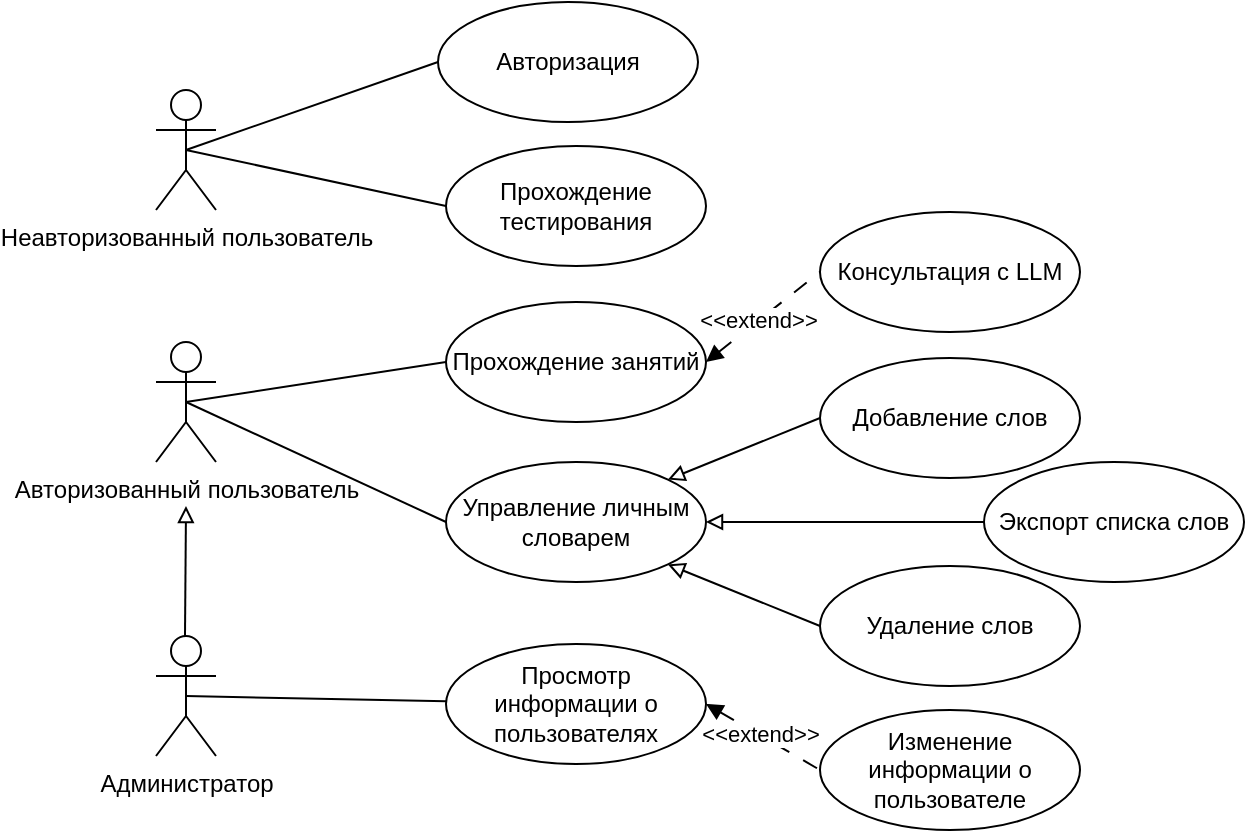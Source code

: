 <mxfile version="28.2.8">
  <diagram name="Страница — 1" id="oSS6Hki3Kq-PbnaiJcyM">
    <mxGraphModel dx="1426" dy="751" grid="0" gridSize="10" guides="1" tooltips="1" connect="1" arrows="1" fold="1" page="1" pageScale="1" pageWidth="827" pageHeight="1169" math="0" shadow="0">
      <root>
        <mxCell id="0" />
        <mxCell id="1" parent="0" />
        <mxCell id="7RA8IM9PejYXOoCPOWFM-1" value="Неавторизованный пользователь" style="shape=umlActor;verticalLabelPosition=bottom;verticalAlign=top;html=1;outlineConnect=0;" vertex="1" parent="1">
          <mxGeometry x="120" y="234" width="30" height="60" as="geometry" />
        </mxCell>
        <mxCell id="7RA8IM9PejYXOoCPOWFM-2" value="Авторизованный пользователь" style="shape=umlActor;verticalLabelPosition=bottom;verticalAlign=top;html=1;outlineConnect=0;" vertex="1" parent="1">
          <mxGeometry x="120" y="360" width="30" height="60" as="geometry" />
        </mxCell>
        <mxCell id="7RA8IM9PejYXOoCPOWFM-3" value="Администратор" style="shape=umlActor;verticalLabelPosition=bottom;verticalAlign=top;html=1;outlineConnect=0;" vertex="1" parent="1">
          <mxGeometry x="120" y="507" width="30" height="60" as="geometry" />
        </mxCell>
        <mxCell id="7RA8IM9PejYXOoCPOWFM-4" value="" style="endArrow=none;html=1;rounded=0;exitX=0.5;exitY=0.5;exitDx=0;exitDy=0;exitPerimeter=0;entryX=0;entryY=0.5;entryDx=0;entryDy=0;" edge="1" parent="1" source="7RA8IM9PejYXOoCPOWFM-1" target="7RA8IM9PejYXOoCPOWFM-9">
          <mxGeometry width="50" height="50" relative="1" as="geometry">
            <mxPoint x="320" y="464" as="sourcePoint" />
            <mxPoint x="268.32" y="211.02" as="targetPoint" />
          </mxGeometry>
        </mxCell>
        <mxCell id="7RA8IM9PejYXOoCPOWFM-5" value="" style="endArrow=none;html=1;rounded=0;exitX=0.5;exitY=0.5;exitDx=0;exitDy=0;exitPerimeter=0;entryX=0;entryY=0.5;entryDx=0;entryDy=0;" edge="1" parent="1" source="7RA8IM9PejYXOoCPOWFM-1" target="7RA8IM9PejYXOoCPOWFM-8">
          <mxGeometry width="50" height="50" relative="1" as="geometry">
            <mxPoint x="320" y="464" as="sourcePoint" />
            <mxPoint x="230" y="284" as="targetPoint" />
          </mxGeometry>
        </mxCell>
        <mxCell id="7RA8IM9PejYXOoCPOWFM-6" value="Управление личным словарем" style="ellipse;whiteSpace=wrap;html=1;" vertex="1" parent="1">
          <mxGeometry x="265" y="420" width="130" height="60" as="geometry" />
        </mxCell>
        <mxCell id="7RA8IM9PejYXOoCPOWFM-7" value="Прохождение занятий" style="ellipse;whiteSpace=wrap;html=1;" vertex="1" parent="1">
          <mxGeometry x="265" y="340" width="130" height="60" as="geometry" />
        </mxCell>
        <mxCell id="7RA8IM9PejYXOoCPOWFM-8" value="Прохождение тестирования" style="ellipse;whiteSpace=wrap;html=1;" vertex="1" parent="1">
          <mxGeometry x="265" y="262" width="130" height="60" as="geometry" />
        </mxCell>
        <mxCell id="7RA8IM9PejYXOoCPOWFM-9" value="Авторизация" style="ellipse;whiteSpace=wrap;html=1;" vertex="1" parent="1">
          <mxGeometry x="261" y="190" width="130" height="60" as="geometry" />
        </mxCell>
        <mxCell id="7RA8IM9PejYXOoCPOWFM-10" value="Консультация с LLM" style="ellipse;whiteSpace=wrap;html=1;" vertex="1" parent="1">
          <mxGeometry x="452" y="295" width="130" height="60" as="geometry" />
        </mxCell>
        <mxCell id="7RA8IM9PejYXOoCPOWFM-11" value="" style="endArrow=none;html=1;rounded=0;entryX=0;entryY=0.5;entryDx=0;entryDy=0;dashed=1;dashPattern=8 8;startArrow=block;startFill=1;" edge="1" parent="1" target="7RA8IM9PejYXOoCPOWFM-10">
          <mxGeometry width="50" height="50" relative="1" as="geometry">
            <mxPoint x="395" y="370" as="sourcePoint" />
            <mxPoint x="370" y="380" as="targetPoint" />
          </mxGeometry>
        </mxCell>
        <mxCell id="7RA8IM9PejYXOoCPOWFM-12" value="&amp;lt;&amp;lt;extend&amp;gt;&amp;gt;" style="edgeLabel;html=1;align=center;verticalAlign=middle;resizable=0;points=[];" vertex="1" connectable="0" parent="7RA8IM9PejYXOoCPOWFM-11">
          <mxGeometry x="-0.074" y="1" relative="1" as="geometry">
            <mxPoint as="offset" />
          </mxGeometry>
        </mxCell>
        <mxCell id="7RA8IM9PejYXOoCPOWFM-13" value="Удаление слов" style="ellipse;whiteSpace=wrap;html=1;" vertex="1" parent="1">
          <mxGeometry x="452" y="472" width="130" height="60" as="geometry" />
        </mxCell>
        <mxCell id="7RA8IM9PejYXOoCPOWFM-14" value="Добавление слов" style="ellipse;whiteSpace=wrap;html=1;" vertex="1" parent="1">
          <mxGeometry x="452" y="368" width="130" height="60" as="geometry" />
        </mxCell>
        <mxCell id="7RA8IM9PejYXOoCPOWFM-15" value="" style="endArrow=none;html=1;rounded=0;exitX=1;exitY=1;exitDx=0;exitDy=0;entryX=0;entryY=0.5;entryDx=0;entryDy=0;startArrow=block;startFill=0;" edge="1" parent="1" source="7RA8IM9PejYXOoCPOWFM-6" target="7RA8IM9PejYXOoCPOWFM-13">
          <mxGeometry width="50" height="50" relative="1" as="geometry">
            <mxPoint x="319" y="429" as="sourcePoint" />
            <mxPoint x="369" y="379" as="targetPoint" />
          </mxGeometry>
        </mxCell>
        <mxCell id="7RA8IM9PejYXOoCPOWFM-16" value="" style="endArrow=none;html=1;rounded=0;entryX=0;entryY=0.5;entryDx=0;entryDy=0;exitX=1;exitY=0;exitDx=0;exitDy=0;startArrow=block;startFill=0;" edge="1" parent="1" source="7RA8IM9PejYXOoCPOWFM-6" target="7RA8IM9PejYXOoCPOWFM-14">
          <mxGeometry width="50" height="50" relative="1" as="geometry">
            <mxPoint x="319" y="429" as="sourcePoint" />
            <mxPoint x="369" y="379" as="targetPoint" />
          </mxGeometry>
        </mxCell>
        <mxCell id="7RA8IM9PejYXOoCPOWFM-17" value="Просмотр информации о пользователях" style="ellipse;whiteSpace=wrap;html=1;" vertex="1" parent="1">
          <mxGeometry x="265" y="511" width="130" height="60" as="geometry" />
        </mxCell>
        <mxCell id="7RA8IM9PejYXOoCPOWFM-18" value="Изменение информации о пользователе" style="ellipse;whiteSpace=wrap;html=1;" vertex="1" parent="1">
          <mxGeometry x="452" y="544" width="130" height="60" as="geometry" />
        </mxCell>
        <mxCell id="7RA8IM9PejYXOoCPOWFM-19" value="" style="endArrow=none;html=1;rounded=0;exitX=0.5;exitY=0.5;exitDx=0;exitDy=0;exitPerimeter=0;entryX=0;entryY=0.5;entryDx=0;entryDy=0;" edge="1" parent="1" source="7RA8IM9PejYXOoCPOWFM-2" target="7RA8IM9PejYXOoCPOWFM-7">
          <mxGeometry width="50" height="50" relative="1" as="geometry">
            <mxPoint x="297" y="590" as="sourcePoint" />
            <mxPoint x="347" y="540" as="targetPoint" />
          </mxGeometry>
        </mxCell>
        <mxCell id="7RA8IM9PejYXOoCPOWFM-20" value="" style="endArrow=none;html=1;rounded=0;exitX=0.5;exitY=0.5;exitDx=0;exitDy=0;exitPerimeter=0;entryX=0;entryY=0.5;entryDx=0;entryDy=0;" edge="1" parent="1" source="7RA8IM9PejYXOoCPOWFM-2" target="7RA8IM9PejYXOoCPOWFM-6">
          <mxGeometry width="50" height="50" relative="1" as="geometry">
            <mxPoint x="297" y="590" as="sourcePoint" />
            <mxPoint x="347" y="540" as="targetPoint" />
          </mxGeometry>
        </mxCell>
        <mxCell id="7RA8IM9PejYXOoCPOWFM-21" value="" style="endArrow=none;html=1;rounded=0;exitX=0.5;exitY=0.5;exitDx=0;exitDy=0;exitPerimeter=0;" edge="1" parent="1" source="7RA8IM9PejYXOoCPOWFM-3" target="7RA8IM9PejYXOoCPOWFM-17">
          <mxGeometry width="50" height="50" relative="1" as="geometry">
            <mxPoint x="297" y="396" as="sourcePoint" />
            <mxPoint x="347" y="346" as="targetPoint" />
          </mxGeometry>
        </mxCell>
        <mxCell id="7RA8IM9PejYXOoCPOWFM-22" value="" style="endArrow=none;html=1;rounded=0;exitX=1;exitY=0.5;exitDx=0;exitDy=0;dashed=1;dashPattern=8 8;startArrow=block;startFill=1;entryX=0;entryY=0.5;entryDx=0;entryDy=0;" edge="1" parent="1" source="7RA8IM9PejYXOoCPOWFM-17" target="7RA8IM9PejYXOoCPOWFM-18">
          <mxGeometry width="50" height="50" relative="1" as="geometry">
            <mxPoint x="421" y="580" as="sourcePoint" />
            <mxPoint x="451" y="541" as="targetPoint" />
          </mxGeometry>
        </mxCell>
        <mxCell id="7RA8IM9PejYXOoCPOWFM-23" value="&amp;lt;&amp;lt;extend&amp;gt;&amp;gt;" style="edgeLabel;html=1;align=center;verticalAlign=middle;resizable=0;points=[];" vertex="1" connectable="0" parent="7RA8IM9PejYXOoCPOWFM-22">
          <mxGeometry x="-0.074" y="1" relative="1" as="geometry">
            <mxPoint as="offset" />
          </mxGeometry>
        </mxCell>
        <mxCell id="7RA8IM9PejYXOoCPOWFM-25" value="" style="endArrow=none;html=1;rounded=0;entryX=0.5;entryY=0;entryDx=0;entryDy=0;startArrow=block;startFill=0;entryPerimeter=0;" edge="1" parent="1">
          <mxGeometry width="50" height="50" relative="1" as="geometry">
            <mxPoint x="135" y="442" as="sourcePoint" />
            <mxPoint x="134.5" y="507" as="targetPoint" />
          </mxGeometry>
        </mxCell>
        <mxCell id="7RA8IM9PejYXOoCPOWFM-26" value="Экспорт списка слов" style="ellipse;whiteSpace=wrap;html=1;" vertex="1" parent="1">
          <mxGeometry x="534" y="420" width="130" height="60" as="geometry" />
        </mxCell>
        <mxCell id="7RA8IM9PejYXOoCPOWFM-27" value="" style="endArrow=none;html=1;rounded=0;entryX=0;entryY=0.5;entryDx=0;entryDy=0;exitX=1;exitY=0.5;exitDx=0;exitDy=0;startArrow=block;startFill=0;" edge="1" parent="1" source="7RA8IM9PejYXOoCPOWFM-6" target="7RA8IM9PejYXOoCPOWFM-26">
          <mxGeometry width="50" height="50" relative="1" as="geometry">
            <mxPoint x="678" y="573" as="sourcePoint" />
            <mxPoint x="754" y="542" as="targetPoint" />
          </mxGeometry>
        </mxCell>
      </root>
    </mxGraphModel>
  </diagram>
</mxfile>
